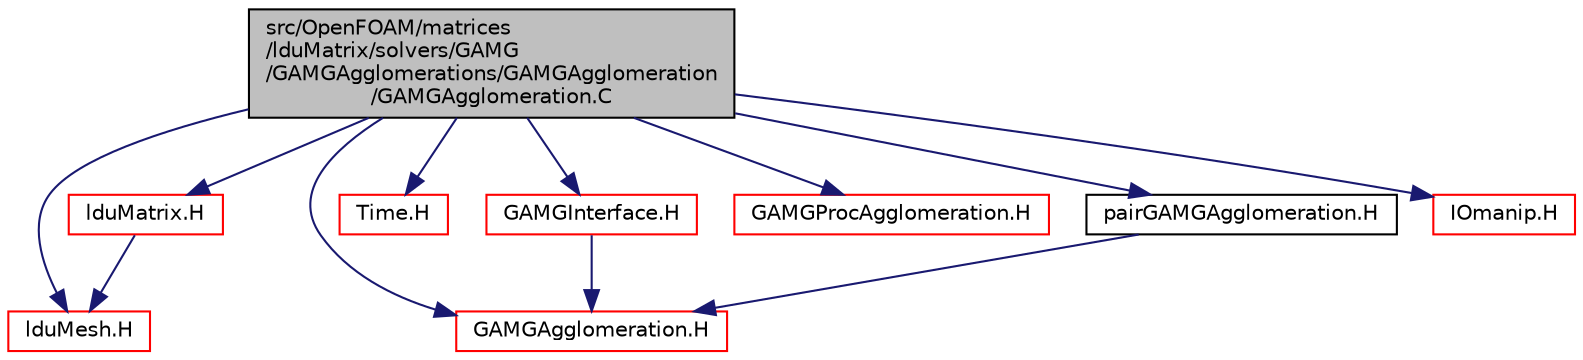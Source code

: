 digraph "src/OpenFOAM/matrices/lduMatrix/solvers/GAMG/GAMGAgglomerations/GAMGAgglomeration/GAMGAgglomeration.C"
{
  bgcolor="transparent";
  edge [fontname="Helvetica",fontsize="10",labelfontname="Helvetica",labelfontsize="10"];
  node [fontname="Helvetica",fontsize="10",shape=record];
  Node1 [label="src/OpenFOAM/matrices\l/lduMatrix/solvers/GAMG\l/GAMGAgglomerations/GAMGAgglomeration\l/GAMGAgglomeration.C",height=0.2,width=0.4,color="black", fillcolor="grey75", style="filled", fontcolor="black"];
  Node1 -> Node2 [color="midnightblue",fontsize="10",style="solid",fontname="Helvetica"];
  Node2 [label="GAMGAgglomeration.H",height=0.2,width=0.4,color="red",URL="$a08355.html"];
  Node1 -> Node3 [color="midnightblue",fontsize="10",style="solid",fontname="Helvetica"];
  Node3 [label="lduMesh.H",height=0.2,width=0.4,color="red",URL="$a08472.html"];
  Node1 -> Node4 [color="midnightblue",fontsize="10",style="solid",fontname="Helvetica"];
  Node4 [label="lduMatrix.H",height=0.2,width=0.4,color="red",URL="$a08285.html"];
  Node4 -> Node3 [color="midnightblue",fontsize="10",style="solid",fontname="Helvetica"];
  Node1 -> Node5 [color="midnightblue",fontsize="10",style="solid",fontname="Helvetica"];
  Node5 [label="Time.H",height=0.2,width=0.4,color="red",URL="$a07855.html"];
  Node1 -> Node6 [color="midnightblue",fontsize="10",style="solid",fontname="Helvetica"];
  Node6 [label="GAMGInterface.H",height=0.2,width=0.4,color="red",URL="$a08390.html"];
  Node6 -> Node2 [color="midnightblue",fontsize="10",style="solid",fontname="Helvetica"];
  Node1 -> Node7 [color="midnightblue",fontsize="10",style="solid",fontname="Helvetica"];
  Node7 [label="GAMGProcAgglomeration.H",height=0.2,width=0.4,color="red",URL="$a08363.html"];
  Node1 -> Node8 [color="midnightblue",fontsize="10",style="solid",fontname="Helvetica"];
  Node8 [label="pairGAMGAgglomeration.H",height=0.2,width=0.4,color="black",URL="$a08359.html"];
  Node8 -> Node2 [color="midnightblue",fontsize="10",style="solid",fontname="Helvetica"];
  Node1 -> Node9 [color="midnightblue",fontsize="10",style="solid",fontname="Helvetica"];
  Node9 [label="IOmanip.H",height=0.2,width=0.4,color="red",URL="$a07778.html",tooltip="Istream and Ostream manipulators taking arguments. "];
}
